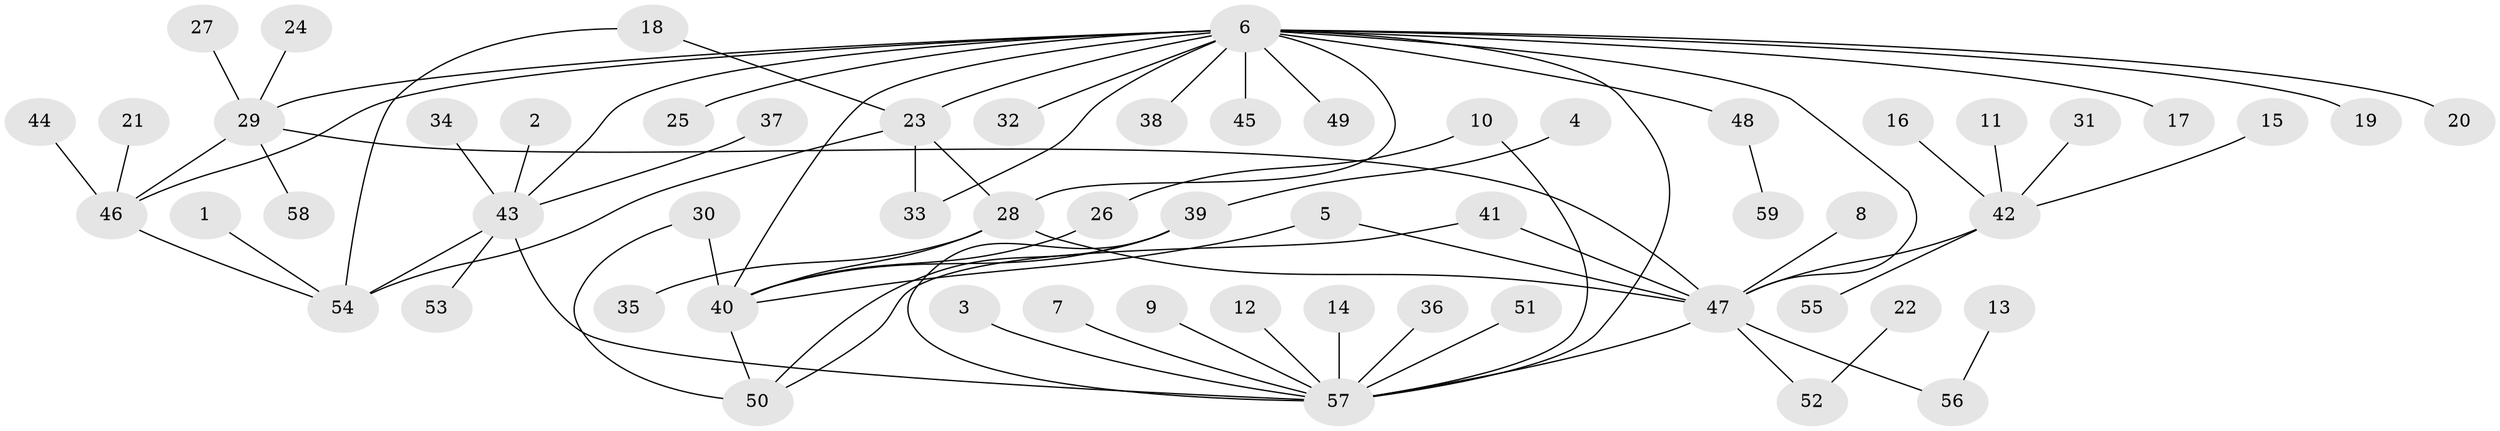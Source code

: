 // original degree distribution, {9: 0.017094017094017096, 8: 0.017094017094017096, 13: 0.008547008547008548, 5: 0.02564102564102564, 7: 0.008547008547008548, 4: 0.05128205128205128, 3: 0.1111111111111111, 1: 0.5128205128205128, 10: 0.008547008547008548, 6: 0.03418803418803419, 2: 0.20512820512820512}
// Generated by graph-tools (version 1.1) at 2025/25/03/09/25 03:25:57]
// undirected, 59 vertices, 75 edges
graph export_dot {
graph [start="1"]
  node [color=gray90,style=filled];
  1;
  2;
  3;
  4;
  5;
  6;
  7;
  8;
  9;
  10;
  11;
  12;
  13;
  14;
  15;
  16;
  17;
  18;
  19;
  20;
  21;
  22;
  23;
  24;
  25;
  26;
  27;
  28;
  29;
  30;
  31;
  32;
  33;
  34;
  35;
  36;
  37;
  38;
  39;
  40;
  41;
  42;
  43;
  44;
  45;
  46;
  47;
  48;
  49;
  50;
  51;
  52;
  53;
  54;
  55;
  56;
  57;
  58;
  59;
  1 -- 54 [weight=1.0];
  2 -- 43 [weight=1.0];
  3 -- 57 [weight=1.0];
  4 -- 39 [weight=1.0];
  5 -- 40 [weight=1.0];
  5 -- 47 [weight=1.0];
  6 -- 17 [weight=1.0];
  6 -- 19 [weight=1.0];
  6 -- 20 [weight=1.0];
  6 -- 23 [weight=1.0];
  6 -- 25 [weight=1.0];
  6 -- 28 [weight=1.0];
  6 -- 29 [weight=1.0];
  6 -- 32 [weight=1.0];
  6 -- 33 [weight=1.0];
  6 -- 38 [weight=1.0];
  6 -- 40 [weight=1.0];
  6 -- 43 [weight=1.0];
  6 -- 45 [weight=1.0];
  6 -- 46 [weight=1.0];
  6 -- 47 [weight=1.0];
  6 -- 48 [weight=1.0];
  6 -- 49 [weight=1.0];
  6 -- 57 [weight=2.0];
  7 -- 57 [weight=1.0];
  8 -- 47 [weight=1.0];
  9 -- 57 [weight=1.0];
  10 -- 26 [weight=1.0];
  10 -- 57 [weight=1.0];
  11 -- 42 [weight=1.0];
  12 -- 57 [weight=1.0];
  13 -- 56 [weight=1.0];
  14 -- 57 [weight=1.0];
  15 -- 42 [weight=1.0];
  16 -- 42 [weight=1.0];
  18 -- 23 [weight=1.0];
  18 -- 54 [weight=1.0];
  21 -- 46 [weight=1.0];
  22 -- 52 [weight=1.0];
  23 -- 28 [weight=1.0];
  23 -- 33 [weight=1.0];
  23 -- 54 [weight=1.0];
  24 -- 29 [weight=1.0];
  26 -- 40 [weight=1.0];
  27 -- 29 [weight=1.0];
  28 -- 35 [weight=1.0];
  28 -- 40 [weight=1.0];
  28 -- 47 [weight=1.0];
  29 -- 46 [weight=1.0];
  29 -- 47 [weight=1.0];
  29 -- 58 [weight=1.0];
  30 -- 40 [weight=1.0];
  30 -- 50 [weight=1.0];
  31 -- 42 [weight=1.0];
  34 -- 43 [weight=1.0];
  36 -- 57 [weight=1.0];
  37 -- 43 [weight=1.0];
  39 -- 40 [weight=1.0];
  39 -- 50 [weight=1.0];
  39 -- 57 [weight=1.0];
  40 -- 50 [weight=1.0];
  41 -- 47 [weight=1.0];
  41 -- 50 [weight=1.0];
  42 -- 47 [weight=1.0];
  42 -- 55 [weight=1.0];
  43 -- 53 [weight=1.0];
  43 -- 54 [weight=1.0];
  43 -- 57 [weight=1.0];
  44 -- 46 [weight=1.0];
  46 -- 54 [weight=1.0];
  47 -- 52 [weight=1.0];
  47 -- 56 [weight=1.0];
  47 -- 57 [weight=1.0];
  48 -- 59 [weight=1.0];
  51 -- 57 [weight=1.0];
}
